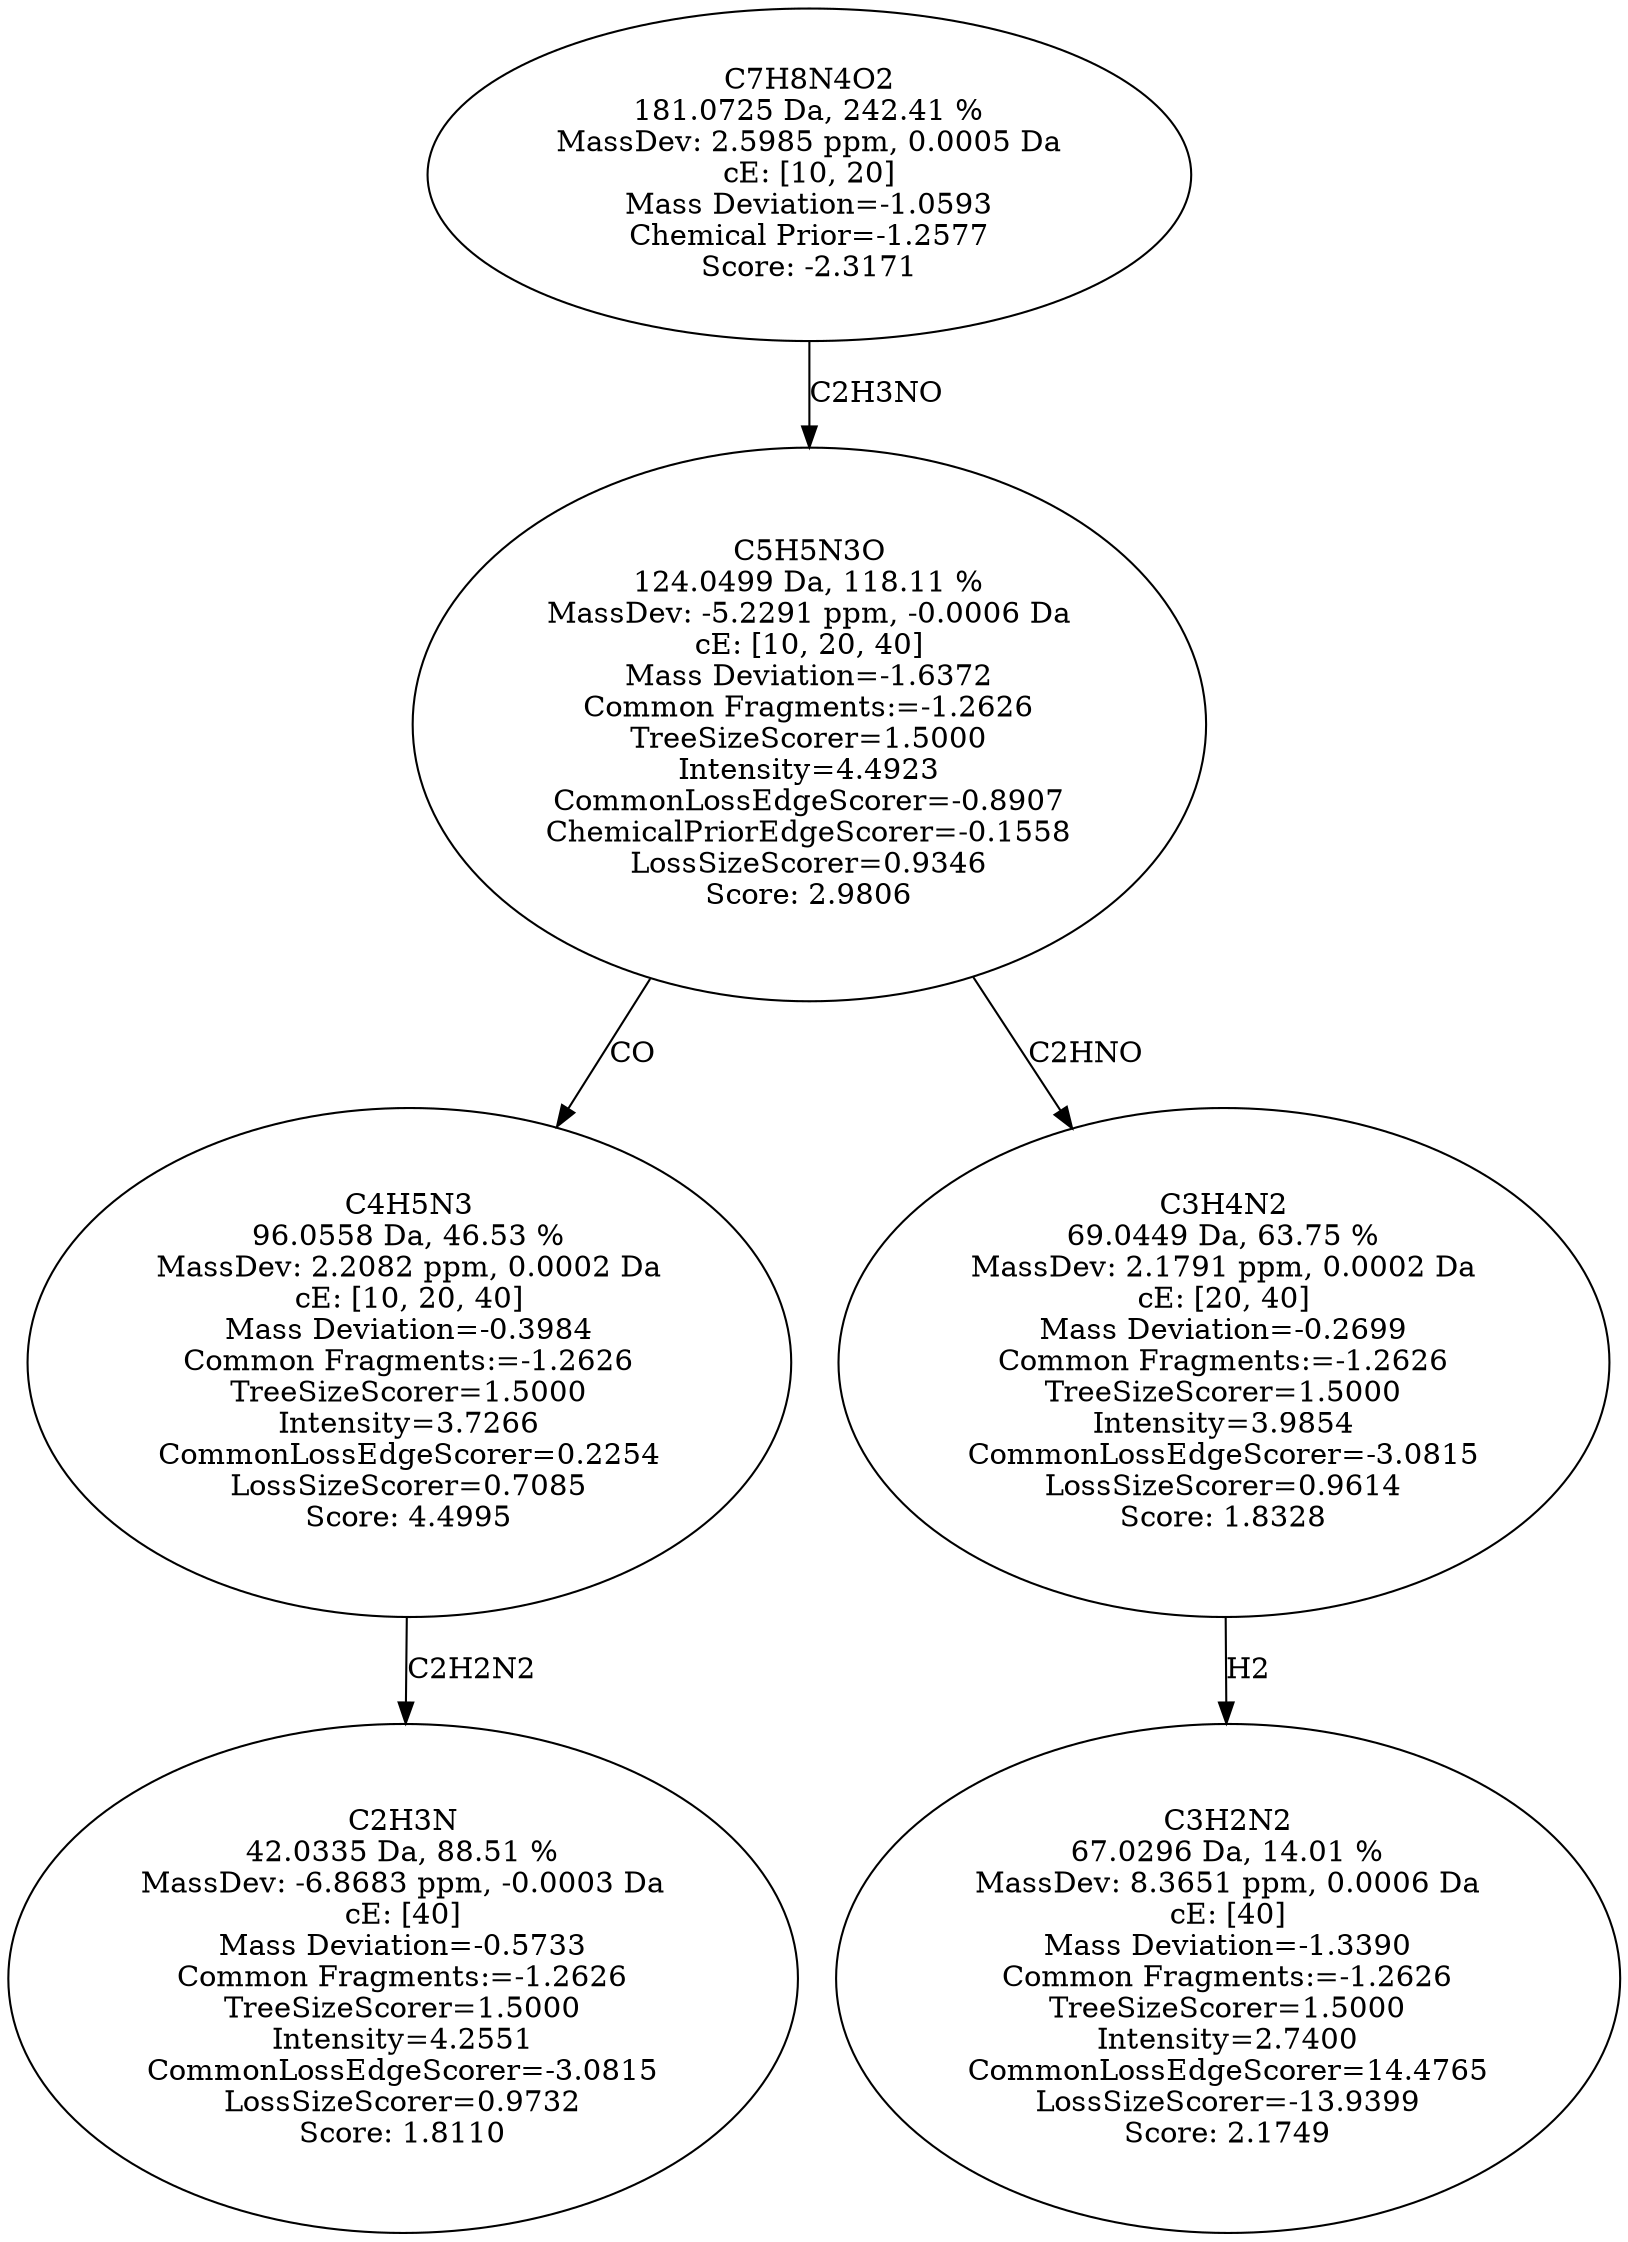 strict digraph {
v1 [label="C2H3N\n42.0335 Da, 88.51 %\nMassDev: -6.8683 ppm, -0.0003 Da\ncE: [40]\nMass Deviation=-0.5733\nCommon Fragments:=-1.2626\nTreeSizeScorer=1.5000\nIntensity=4.2551\nCommonLossEdgeScorer=-3.0815\nLossSizeScorer=0.9732\nScore: 1.8110"];
v2 [label="C4H5N3\n96.0558 Da, 46.53 %\nMassDev: 2.2082 ppm, 0.0002 Da\ncE: [10, 20, 40]\nMass Deviation=-0.3984\nCommon Fragments:=-1.2626\nTreeSizeScorer=1.5000\nIntensity=3.7266\nCommonLossEdgeScorer=0.2254\nLossSizeScorer=0.7085\nScore: 4.4995"];
v3 [label="C3H2N2\n67.0296 Da, 14.01 %\nMassDev: 8.3651 ppm, 0.0006 Da\ncE: [40]\nMass Deviation=-1.3390\nCommon Fragments:=-1.2626\nTreeSizeScorer=1.5000\nIntensity=2.7400\nCommonLossEdgeScorer=14.4765\nLossSizeScorer=-13.9399\nScore: 2.1749"];
v4 [label="C3H4N2\n69.0449 Da, 63.75 %\nMassDev: 2.1791 ppm, 0.0002 Da\ncE: [20, 40]\nMass Deviation=-0.2699\nCommon Fragments:=-1.2626\nTreeSizeScorer=1.5000\nIntensity=3.9854\nCommonLossEdgeScorer=-3.0815\nLossSizeScorer=0.9614\nScore: 1.8328"];
v5 [label="C5H5N3O\n124.0499 Da, 118.11 %\nMassDev: -5.2291 ppm, -0.0006 Da\ncE: [10, 20, 40]\nMass Deviation=-1.6372\nCommon Fragments:=-1.2626\nTreeSizeScorer=1.5000\nIntensity=4.4923\nCommonLossEdgeScorer=-0.8907\nChemicalPriorEdgeScorer=-0.1558\nLossSizeScorer=0.9346\nScore: 2.9806"];
v6 [label="C7H8N4O2\n181.0725 Da, 242.41 %\nMassDev: 2.5985 ppm, 0.0005 Da\ncE: [10, 20]\nMass Deviation=-1.0593\nChemical Prior=-1.2577\nScore: -2.3171"];
v2 -> v1 [label="C2H2N2"];
v5 -> v2 [label="CO"];
v4 -> v3 [label="H2"];
v5 -> v4 [label="C2HNO"];
v6 -> v5 [label="C2H3NO"];
}